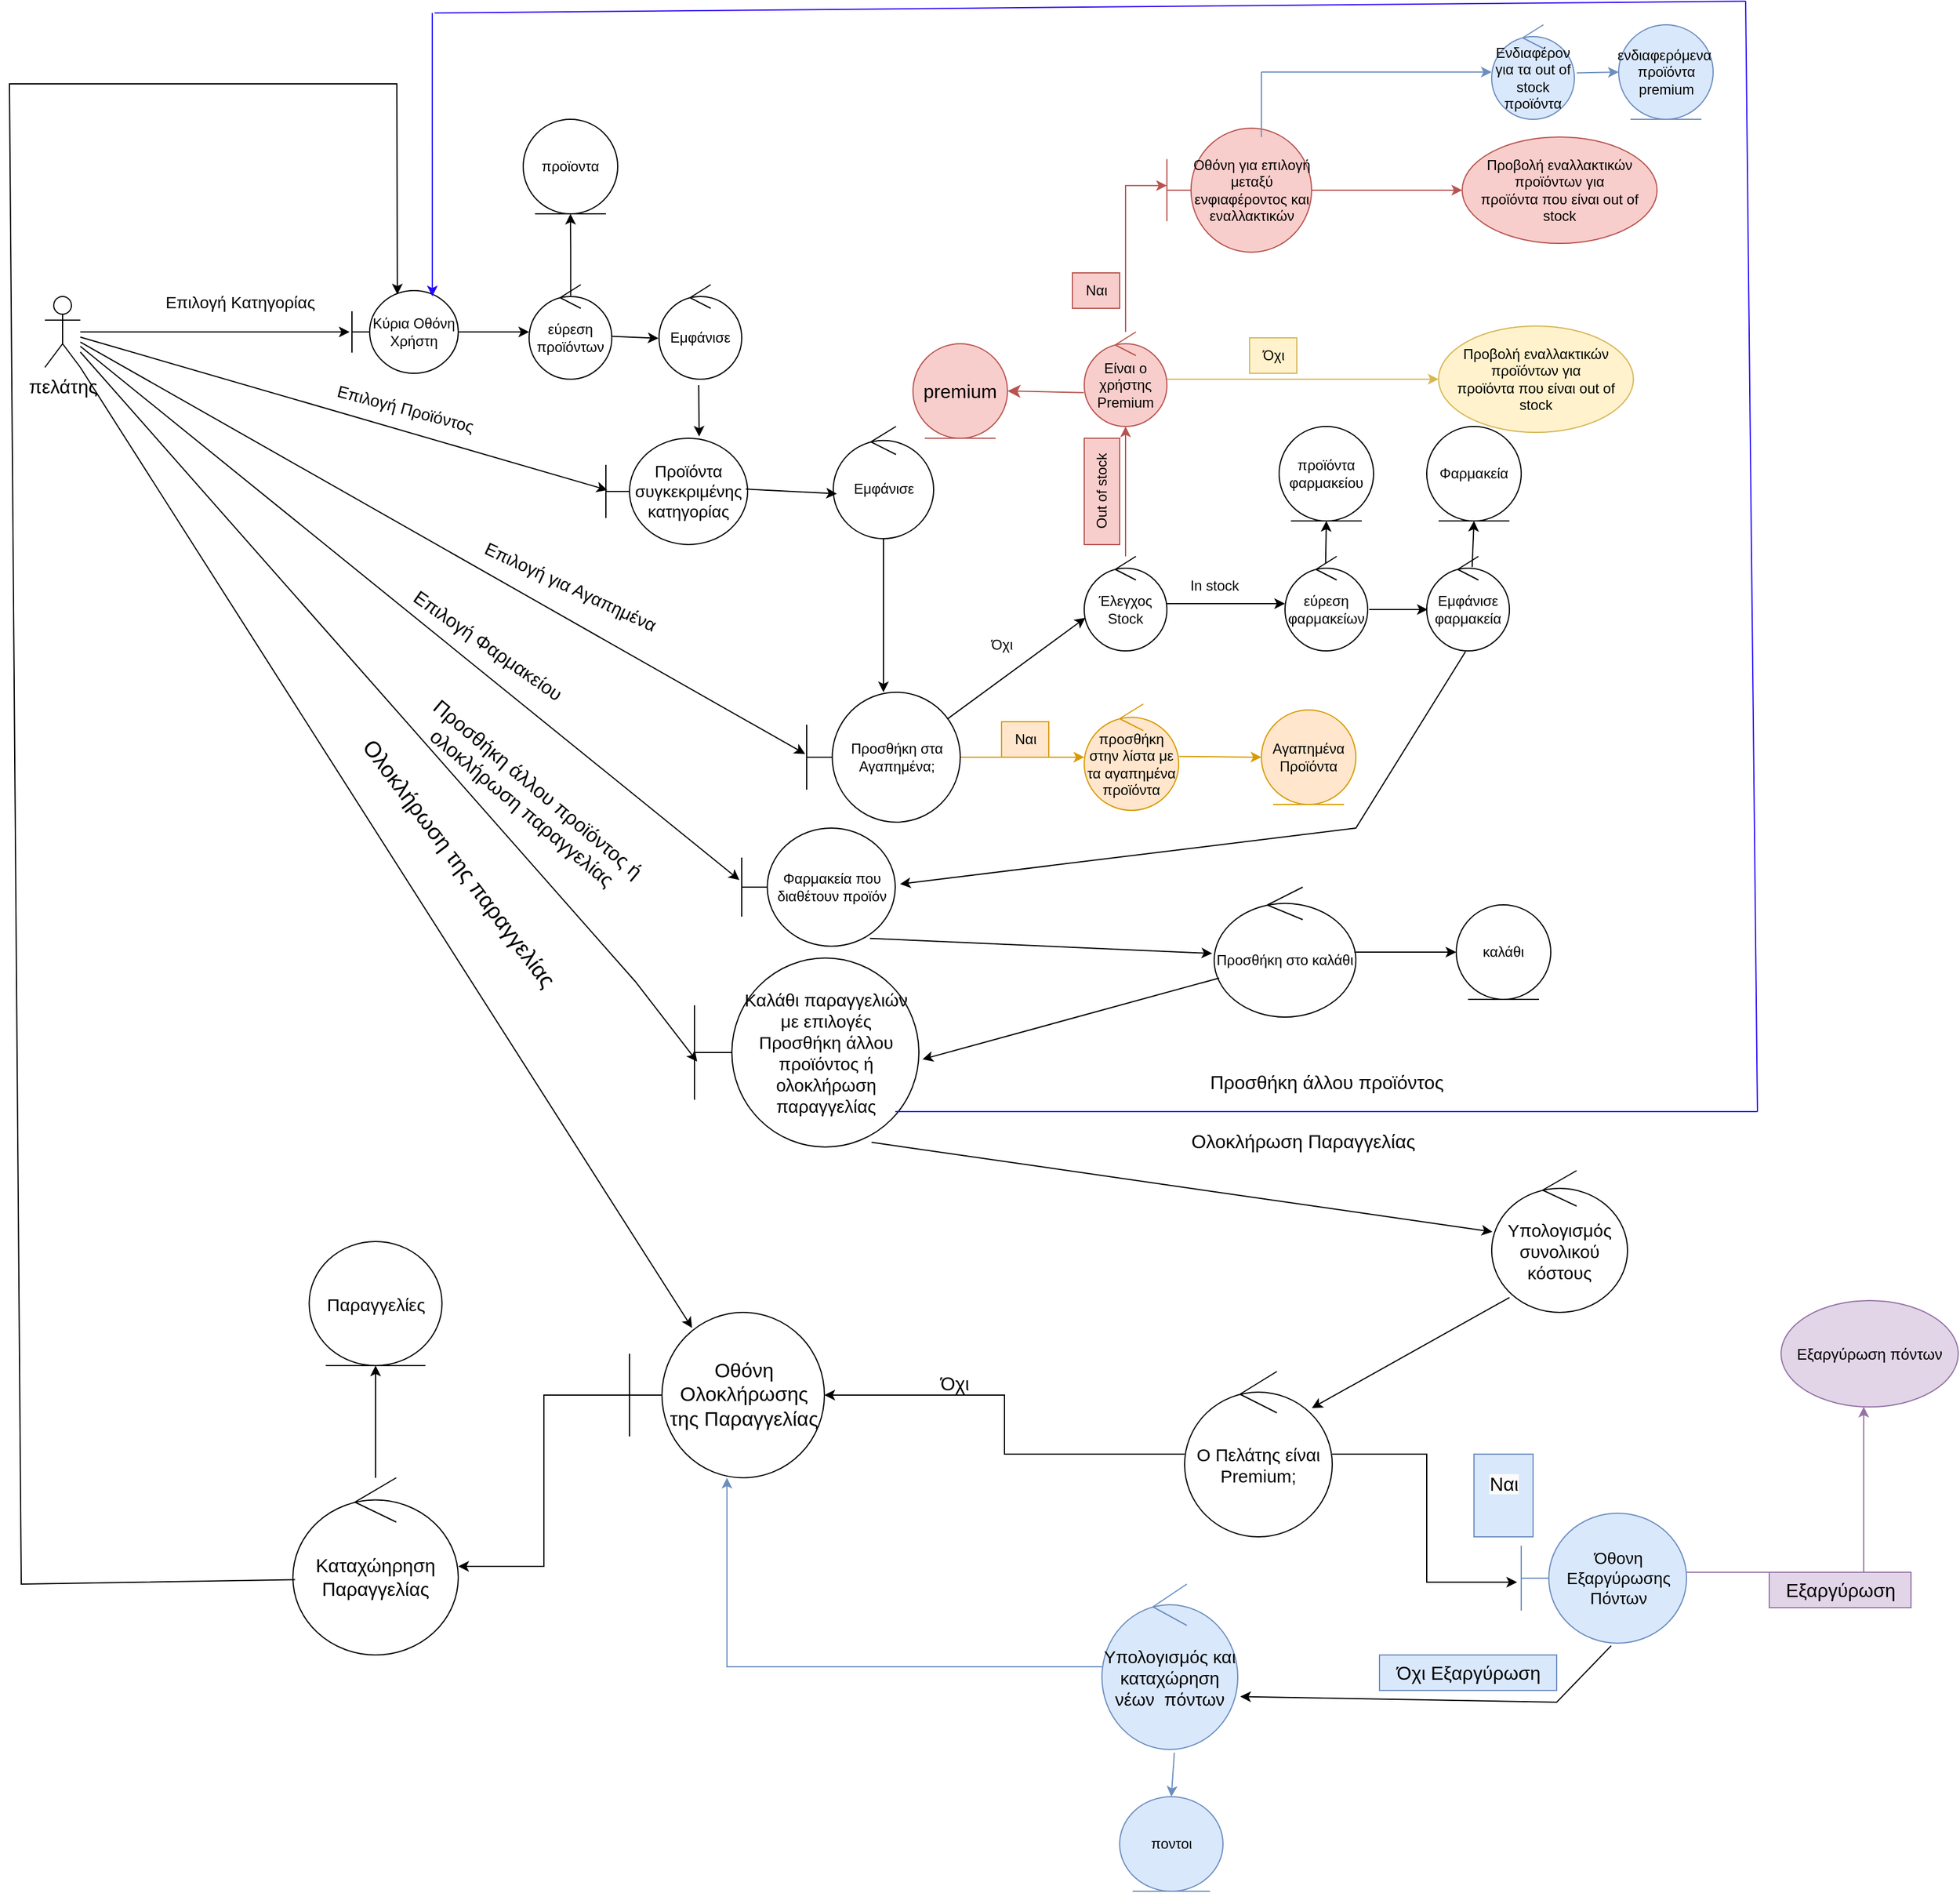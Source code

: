 <mxfile version="21.2.8" type="device">
  <diagram name="Page-1" id="8gLKjmXoiUkpDS6-KEee">
    <mxGraphModel dx="1036" dy="1706" grid="1" gridSize="10" guides="1" tooltips="1" connect="1" arrows="1" fold="1" page="1" pageScale="1" pageWidth="850" pageHeight="1100" math="0" shadow="0">
      <root>
        <mxCell id="0" />
        <mxCell id="1" parent="0" />
        <mxCell id="7J8SJTc09jxHJSIJmYuL-5" style="edgeStyle=orthogonalEdgeStyle;rounded=0;orthogonalLoop=1;jettySize=auto;html=1;entryX=-0.022;entryY=0.5;entryDx=0;entryDy=0;entryPerimeter=0;" parent="1" source="0mSsdc6eGmOm2Ww2mC35-1" target="0mSsdc6eGmOm2Ww2mC35-2" edge="1">
          <mxGeometry relative="1" as="geometry" />
        </mxCell>
        <mxCell id="0mSsdc6eGmOm2Ww2mC35-1" value="πελάτης" style="shape=umlActor;verticalLabelPosition=bottom;verticalAlign=top;html=1;fontSize=16;" parent="1" vertex="1">
          <mxGeometry x="50" y="-210" width="30" height="60" as="geometry" />
        </mxCell>
        <mxCell id="7J8SJTc09jxHJSIJmYuL-10" style="edgeStyle=orthogonalEdgeStyle;rounded=0;orthogonalLoop=1;jettySize=auto;html=1;" parent="1" source="0mSsdc6eGmOm2Ww2mC35-2" target="xR1nce2HqQ5jS7PvhJd9-1" edge="1">
          <mxGeometry relative="1" as="geometry" />
        </mxCell>
        <mxCell id="0mSsdc6eGmOm2Ww2mC35-2" value="Κύρια Οθόνη Χρήστη" style="shape=umlBoundary;whiteSpace=wrap;html=1;" parent="1" vertex="1">
          <mxGeometry x="310" y="-215" width="90" height="70" as="geometry" />
        </mxCell>
        <mxCell id="0mSsdc6eGmOm2Ww2mC35-4" value="Επιλογή Κατηγορίας" style="text;html=1;align=center;verticalAlign=middle;resizable=0;points=[];autosize=1;strokeColor=none;fillColor=none;fontSize=14;" parent="1" vertex="1">
          <mxGeometry x="140" y="-220" width="150" height="30" as="geometry" />
        </mxCell>
        <mxCell id="7J8SJTc09jxHJSIJmYuL-12" style="edgeStyle=orthogonalEdgeStyle;rounded=0;orthogonalLoop=1;jettySize=auto;html=1;entryX=0.5;entryY=1;entryDx=0;entryDy=0;exitX=0.503;exitY=0.117;exitDx=0;exitDy=0;exitPerimeter=0;" parent="1" source="xR1nce2HqQ5jS7PvhJd9-1" target="0mSsdc6eGmOm2Ww2mC35-24" edge="1">
          <mxGeometry relative="1" as="geometry" />
        </mxCell>
        <mxCell id="0mSsdc6eGmOm2Ww2mC35-5" value="Εμφάνισε" style="ellipse;shape=umlControl;whiteSpace=wrap;html=1;" parent="1" vertex="1">
          <mxGeometry x="570" y="-220" width="70" height="80" as="geometry" />
        </mxCell>
        <mxCell id="0mSsdc6eGmOm2Ww2mC35-9" value="Προϊόντα συγκεκριμένης&lt;br style=&quot;border-color: var(--border-color); font-size: 14px;&quot;&gt;&lt;span style=&quot;font-size: 14px;&quot;&gt;κατηγορίας&lt;/span&gt;" style="shape=umlBoundary;whiteSpace=wrap;html=1;fontSize=14;" parent="1" vertex="1">
          <mxGeometry x="525" y="-90" width="120" height="90" as="geometry" />
        </mxCell>
        <mxCell id="7J8SJTc09jxHJSIJmYuL-42" style="edgeStyle=orthogonalEdgeStyle;rounded=0;orthogonalLoop=1;jettySize=auto;html=1;" parent="1" source="0mSsdc6eGmOm2Ww2mC35-15" target="xR1nce2HqQ5jS7PvhJd9-3" edge="1">
          <mxGeometry relative="1" as="geometry" />
        </mxCell>
        <mxCell id="7J8SJTc09jxHJSIJmYuL-48" style="edgeStyle=orthogonalEdgeStyle;rounded=0;orthogonalLoop=1;jettySize=auto;html=1;fillColor=#f8cecc;strokeColor=#b85450;" parent="1" source="0mSsdc6eGmOm2Ww2mC35-15" target="7J8SJTc09jxHJSIJmYuL-47" edge="1">
          <mxGeometry relative="1" as="geometry" />
        </mxCell>
        <mxCell id="0mSsdc6eGmOm2Ww2mC35-15" value="Έλεγχος Stock&lt;br&gt;" style="ellipse;shape=umlControl;whiteSpace=wrap;html=1;" parent="1" vertex="1">
          <mxGeometry x="930" y="10" width="70" height="80" as="geometry" />
        </mxCell>
        <mxCell id="0mSsdc6eGmOm2Ww2mC35-24" value="προϊοντα" style="ellipse;shape=umlEntity;whiteSpace=wrap;html=1;" parent="1" vertex="1">
          <mxGeometry x="455" y="-360" width="80" height="80" as="geometry" />
        </mxCell>
        <mxCell id="0mSsdc6eGmOm2Ww2mC35-28" value="Προσθήκη στο καλάθι" style="ellipse;shape=umlControl;whiteSpace=wrap;html=1;" parent="1" vertex="1">
          <mxGeometry x="1040" y="290" width="120" height="110" as="geometry" />
        </mxCell>
        <mxCell id="0mSsdc6eGmOm2Ww2mC35-61" value="Ναι" style="text;html=1;align=center;verticalAlign=middle;resizable=0;points=[];autosize=1;strokeColor=#d79b00;fillColor=#ffe6cc;" parent="1" vertex="1">
          <mxGeometry x="860" y="150" width="40" height="30" as="geometry" />
        </mxCell>
        <mxCell id="0mSsdc6eGmOm2Ww2mC35-95" value="Εξαργύρωση πόντων" style="ellipse;whiteSpace=wrap;html=1;fontSize=13;fillColor=#e1d5e7;strokeColor=#9673a6;" parent="1" vertex="1">
          <mxGeometry x="1520" y="640" width="150" height="90" as="geometry" />
        </mxCell>
        <mxCell id="7J8SJTc09jxHJSIJmYuL-30" style="edgeStyle=orthogonalEdgeStyle;rounded=0;orthogonalLoop=1;jettySize=auto;html=1;" parent="1" source="0mSsdc6eGmOm2Ww2mC35-108" target="7J8SJTc09jxHJSIJmYuL-24" edge="1">
          <mxGeometry relative="1" as="geometry" />
        </mxCell>
        <mxCell id="0mSsdc6eGmOm2Ww2mC35-108" value="Εμφάνισε" style="ellipse;shape=umlControl;whiteSpace=wrap;html=1;" parent="1" vertex="1">
          <mxGeometry x="717.5" y="-100" width="85" height="95" as="geometry" />
        </mxCell>
        <mxCell id="7J8SJTc09jxHJSIJmYuL-20" value="" style="endArrow=classic;html=1;rounded=0;entryX=0.01;entryY=0.487;entryDx=0;entryDy=0;entryPerimeter=0;" parent="1" source="0mSsdc6eGmOm2Ww2mC35-1" target="0mSsdc6eGmOm2Ww2mC35-9" edge="1">
          <mxGeometry width="50" height="50" relative="1" as="geometry">
            <mxPoint x="460" as="sourcePoint" />
            <mxPoint x="510" y="-50" as="targetPoint" />
          </mxGeometry>
        </mxCell>
        <mxCell id="7J8SJTc09jxHJSIJmYuL-21" value="Επιλογή&amp;nbsp;Προϊόντος&lt;br style=&quot;font-size: 14px;&quot;&gt;" style="text;html=1;align=center;verticalAlign=middle;resizable=0;points=[];autosize=1;strokeColor=none;fillColor=none;rotation=15;fontSize=14;" parent="1" vertex="1">
          <mxGeometry x="285" y="-130" width="140" height="30" as="geometry" />
        </mxCell>
        <mxCell id="7J8SJTc09jxHJSIJmYuL-33" style="edgeStyle=orthogonalEdgeStyle;rounded=0;orthogonalLoop=1;jettySize=auto;html=1;fillColor=#ffe6cc;strokeColor=#d79b00;" parent="1" source="7J8SJTc09jxHJSIJmYuL-24" target="n6lTm7n-ACGcEFzcFkht-1" edge="1">
          <mxGeometry relative="1" as="geometry">
            <mxPoint x="920" y="182.5" as="targetPoint" />
          </mxGeometry>
        </mxCell>
        <mxCell id="7J8SJTc09jxHJSIJmYuL-24" value="Προσθήκη στα Αγαπημένα;" style="shape=umlBoundary;whiteSpace=wrap;html=1;" parent="1" vertex="1">
          <mxGeometry x="695" y="125" width="130" height="110" as="geometry" />
        </mxCell>
        <mxCell id="7J8SJTc09jxHJSIJmYuL-31" value="" style="endArrow=classic;html=1;rounded=0;entryX=-0.01;entryY=0.475;entryDx=0;entryDy=0;entryPerimeter=0;" parent="1" source="0mSsdc6eGmOm2Ww2mC35-1" target="7J8SJTc09jxHJSIJmYuL-24" edge="1">
          <mxGeometry width="50" height="50" relative="1" as="geometry">
            <mxPoint x="500" y="200" as="sourcePoint" />
            <mxPoint x="550" y="150" as="targetPoint" />
          </mxGeometry>
        </mxCell>
        <mxCell id="7J8SJTc09jxHJSIJmYuL-32" value="Επιλογή για Αγαπημένα" style="text;html=1;align=center;verticalAlign=middle;resizable=0;points=[];autosize=1;strokeColor=none;fillColor=none;rotation=25;fontSize=15;" parent="1" vertex="1">
          <mxGeometry x="405" y="20" width="180" height="30" as="geometry" />
        </mxCell>
        <mxCell id="7J8SJTc09jxHJSIJmYuL-35" value="" style="endArrow=classic;html=1;rounded=0;entryX=0.014;entryY=0.65;entryDx=0;entryDy=0;entryPerimeter=0;exitX=0.92;exitY=0.203;exitDx=0;exitDy=0;exitPerimeter=0;" parent="1" source="7J8SJTc09jxHJSIJmYuL-24" target="0mSsdc6eGmOm2Ww2mC35-15" edge="1">
          <mxGeometry width="50" height="50" relative="1" as="geometry">
            <mxPoint x="805" y="100" as="sourcePoint" />
            <mxPoint x="855" y="50" as="targetPoint" />
          </mxGeometry>
        </mxCell>
        <mxCell id="7J8SJTc09jxHJSIJmYuL-39" value="Όχι&lt;br&gt;" style="text;html=1;align=center;verticalAlign=middle;resizable=0;points=[];autosize=1;strokeColor=none;fillColor=none;" parent="1" vertex="1">
          <mxGeometry x="840" y="70" width="40" height="30" as="geometry" />
        </mxCell>
        <mxCell id="7J8SJTc09jxHJSIJmYuL-41" value="Εμφάνισε φαρμακεία" style="ellipse;shape=umlControl;whiteSpace=wrap;html=1;" parent="1" vertex="1">
          <mxGeometry x="1220" y="10" width="70" height="80" as="geometry" />
        </mxCell>
        <mxCell id="7J8SJTc09jxHJSIJmYuL-43" value="In stock&lt;br&gt;" style="text;html=1;align=center;verticalAlign=middle;resizable=0;points=[];autosize=1;strokeColor=none;fillColor=none;" parent="1" vertex="1">
          <mxGeometry x="1010" y="20" width="60" height="30" as="geometry" />
        </mxCell>
        <mxCell id="7J8SJTc09jxHJSIJmYuL-44" value="Φαρμακεία" style="ellipse;shape=umlEntity;whiteSpace=wrap;html=1;" parent="1" vertex="1">
          <mxGeometry x="1220" y="-100" width="80" height="80" as="geometry" />
        </mxCell>
        <mxCell id="7J8SJTc09jxHJSIJmYuL-51" style="edgeStyle=orthogonalEdgeStyle;rounded=0;orthogonalLoop=1;jettySize=auto;html=1;entryX=0;entryY=0.463;entryDx=0;entryDy=0;entryPerimeter=0;fillColor=#f8cecc;strokeColor=#b85450;" parent="1" source="7J8SJTc09jxHJSIJmYuL-47" target="7J8SJTc09jxHJSIJmYuL-50" edge="1">
          <mxGeometry relative="1" as="geometry" />
        </mxCell>
        <mxCell id="7J8SJTc09jxHJSIJmYuL-60" style="edgeStyle=orthogonalEdgeStyle;rounded=0;orthogonalLoop=1;jettySize=auto;html=1;fillColor=#fff2cc;strokeColor=#d6b656;" parent="1" source="7J8SJTc09jxHJSIJmYuL-47" target="7J8SJTc09jxHJSIJmYuL-59" edge="1">
          <mxGeometry relative="1" as="geometry" />
        </mxCell>
        <mxCell id="7J8SJTc09jxHJSIJmYuL-47" value="Είναι ο χρήστης Premium" style="ellipse;shape=umlControl;whiteSpace=wrap;html=1;fillColor=#f8cecc;strokeColor=#b85450;" parent="1" vertex="1">
          <mxGeometry x="930" y="-180" width="70" height="80" as="geometry" />
        </mxCell>
        <mxCell id="7J8SJTc09jxHJSIJmYuL-49" value="Out of stock" style="text;html=1;align=center;verticalAlign=middle;resizable=0;points=[];autosize=1;strokeColor=#b85450;fillColor=#f8cecc;rotation=-90;" parent="1" vertex="1">
          <mxGeometry x="900" y="-60" width="90" height="30" as="geometry" />
        </mxCell>
        <mxCell id="7J8SJTc09jxHJSIJmYuL-54" style="edgeStyle=orthogonalEdgeStyle;rounded=0;orthogonalLoop=1;jettySize=auto;html=1;entryX=0;entryY=0.5;entryDx=0;entryDy=0;fillColor=#f8cecc;strokeColor=#b85450;" parent="1" source="7J8SJTc09jxHJSIJmYuL-50" target="7J8SJTc09jxHJSIJmYuL-53" edge="1">
          <mxGeometry relative="1" as="geometry" />
        </mxCell>
        <mxCell id="7J8SJTc09jxHJSIJmYuL-50" value="Οθόνη για επιλογή μεταξύ ενφιαφέροντος και εναλλακτικών" style="shape=umlBoundary;whiteSpace=wrap;html=1;fillColor=#f8cecc;strokeColor=#b85450;" parent="1" vertex="1">
          <mxGeometry x="1000" y="-352.5" width="122.5" height="105" as="geometry" />
        </mxCell>
        <mxCell id="7J8SJTc09jxHJSIJmYuL-52" value="Ναι" style="text;html=1;align=center;verticalAlign=middle;resizable=0;points=[];autosize=1;strokeColor=#b85450;fillColor=#f8cecc;" parent="1" vertex="1">
          <mxGeometry x="920" y="-230" width="40" height="30" as="geometry" />
        </mxCell>
        <mxCell id="7J8SJTc09jxHJSIJmYuL-53" value="Προβολή εναλλακτικών προϊόντων για&lt;br style=&quot;border-color: var(--border-color);&quot;&gt;προϊόντα που είναι out of stock" style="ellipse;whiteSpace=wrap;html=1;fillColor=#f8cecc;strokeColor=#b85450;" parent="1" vertex="1">
          <mxGeometry x="1250" y="-345" width="165" height="90" as="geometry" />
        </mxCell>
        <mxCell id="7J8SJTc09jxHJSIJmYuL-57" value="" style="endArrow=none;html=1;rounded=0;fillColor=#dae8fc;strokeColor=#6c8ebf;" parent="1" edge="1">
          <mxGeometry width="50" height="50" relative="1" as="geometry">
            <mxPoint x="1080" y="-345" as="sourcePoint" />
            <mxPoint x="1080" y="-400" as="targetPoint" />
          </mxGeometry>
        </mxCell>
        <mxCell id="7J8SJTc09jxHJSIJmYuL-58" value="" style="endArrow=classic;html=1;rounded=0;fillColor=#dae8fc;strokeColor=#6c8ebf;" parent="1" target="T75gUlF7wJZv2YJE5uCx-1" edge="1">
          <mxGeometry width="50" height="50" relative="1" as="geometry">
            <mxPoint x="1080" y="-400" as="sourcePoint" />
            <mxPoint x="1260" y="-400" as="targetPoint" />
          </mxGeometry>
        </mxCell>
        <mxCell id="7J8SJTc09jxHJSIJmYuL-59" value="Προβολή εναλλακτικών προϊόντων για&lt;br style=&quot;border-color: var(--border-color);&quot;&gt;προϊόντα που είναι out of stock" style="ellipse;whiteSpace=wrap;html=1;fillColor=#fff2cc;strokeColor=#d6b656;" parent="1" vertex="1">
          <mxGeometry x="1230" y="-185" width="165" height="90" as="geometry" />
        </mxCell>
        <mxCell id="7J8SJTc09jxHJSIJmYuL-61" value="Όχι&lt;br&gt;" style="text;html=1;align=center;verticalAlign=middle;resizable=0;points=[];autosize=1;strokeColor=#d6b656;fillColor=#fff2cc;" parent="1" vertex="1">
          <mxGeometry x="1070" y="-175" width="40" height="30" as="geometry" />
        </mxCell>
        <mxCell id="7J8SJTc09jxHJSIJmYuL-63" value="Φαρμακεία που διαθέτουν&amp;nbsp;προϊόν" style="shape=umlBoundary;whiteSpace=wrap;html=1;" parent="1" vertex="1">
          <mxGeometry x="640" y="240" width="130" height="100" as="geometry" />
        </mxCell>
        <mxCell id="7J8SJTc09jxHJSIJmYuL-64" value="" style="endArrow=classic;html=1;rounded=0;entryX=-0.015;entryY=0.44;entryDx=0;entryDy=0;entryPerimeter=0;" parent="1" source="0mSsdc6eGmOm2Ww2mC35-1" target="7J8SJTc09jxHJSIJmYuL-63" edge="1">
          <mxGeometry width="50" height="50" relative="1" as="geometry">
            <mxPoint x="670" y="90" as="sourcePoint" />
            <mxPoint x="720" y="40" as="targetPoint" />
          </mxGeometry>
        </mxCell>
        <mxCell id="7J8SJTc09jxHJSIJmYuL-65" value="Επιλογή Φαρμακείου" style="text;html=1;align=center;verticalAlign=middle;resizable=0;points=[];autosize=1;strokeColor=none;fillColor=none;rotation=35;fontSize=16;" parent="1" vertex="1">
          <mxGeometry x="340" y="70" width="170" height="30" as="geometry" />
        </mxCell>
        <mxCell id="7J8SJTc09jxHJSIJmYuL-69" value="" style="endArrow=classic;html=1;rounded=0;entryX=-0.014;entryY=0.51;entryDx=0;entryDy=0;entryPerimeter=0;exitX=0.835;exitY=0.934;exitDx=0;exitDy=0;exitPerimeter=0;" parent="1" source="7J8SJTc09jxHJSIJmYuL-63" target="0mSsdc6eGmOm2Ww2mC35-28" edge="1">
          <mxGeometry width="50" height="50" relative="1" as="geometry">
            <mxPoint x="670" y="510" as="sourcePoint" />
            <mxPoint x="720" y="460" as="targetPoint" />
          </mxGeometry>
        </mxCell>
        <mxCell id="7J8SJTc09jxHJSIJmYuL-70" value="&lt;font style=&quot;font-size: 15px;&quot;&gt;Καλάθι παραγγελιών με επιλογές&lt;br style=&quot;border-color: var(--border-color); font-size: 15px;&quot;&gt;&lt;span style=&quot;font-size: 15px;&quot;&gt;Προσθήκη άλλου προϊόντος ή&lt;/span&gt;&lt;br style=&quot;border-color: var(--border-color); font-size: 15px;&quot;&gt;&lt;span style=&quot;font-size: 15px;&quot;&gt;ολοκλήρωση παραγγελίας&lt;/span&gt;&lt;/font&gt;" style="shape=umlBoundary;whiteSpace=wrap;html=1;fontSize=15;" parent="1" vertex="1">
          <mxGeometry x="600" y="350" width="190" height="160" as="geometry" />
        </mxCell>
        <mxCell id="7J8SJTc09jxHJSIJmYuL-71" value="" style="endArrow=classic;html=1;rounded=0;entryX=0.012;entryY=0.548;entryDx=0;entryDy=0;entryPerimeter=0;" parent="1" source="0mSsdc6eGmOm2Ww2mC35-1" target="7J8SJTc09jxHJSIJmYuL-70" edge="1">
          <mxGeometry width="50" height="50" relative="1" as="geometry">
            <mxPoint x="670" y="80" as="sourcePoint" />
            <mxPoint x="720" y="30" as="targetPoint" />
            <Array as="points">
              <mxPoint x="550" y="370" />
            </Array>
          </mxGeometry>
        </mxCell>
        <mxCell id="7J8SJTc09jxHJSIJmYuL-72" value="Προσθήκη άλλου προϊόντος ή&lt;br style=&quot;border-color: var(--border-color); font-size: 17px;&quot;&gt;&lt;span style=&quot;font-size: 17px;&quot;&gt;ολοκλήρωση παραγγελίας&lt;/span&gt;" style="text;html=1;align=center;verticalAlign=middle;resizable=0;points=[];autosize=1;strokeColor=none;fillColor=none;rotation=40;fontSize=17;" parent="1" vertex="1">
          <mxGeometry x="335" y="190" width="250" height="50" as="geometry" />
        </mxCell>
        <mxCell id="7J8SJTc09jxHJSIJmYuL-73" value="" style="endArrow=classic;html=1;rounded=0;entryX=1.016;entryY=0.536;entryDx=0;entryDy=0;entryPerimeter=0;exitX=0.035;exitY=0.7;exitDx=0;exitDy=0;exitPerimeter=0;" parent="1" source="0mSsdc6eGmOm2Ww2mC35-28" target="7J8SJTc09jxHJSIJmYuL-70" edge="1">
          <mxGeometry width="50" height="50" relative="1" as="geometry">
            <mxPoint x="670" y="70" as="sourcePoint" />
            <mxPoint x="720" y="20" as="targetPoint" />
          </mxGeometry>
        </mxCell>
        <mxCell id="7J8SJTc09jxHJSIJmYuL-74" value="" style="endArrow=none;html=1;rounded=0;strokeColor=#0515f5;" parent="1" edge="1">
          <mxGeometry width="50" height="50" relative="1" as="geometry">
            <mxPoint x="770" y="480" as="sourcePoint" />
            <mxPoint x="1500" y="480" as="targetPoint" />
          </mxGeometry>
        </mxCell>
        <mxCell id="7J8SJTc09jxHJSIJmYuL-75" value="" style="endArrow=none;html=1;rounded=0;strokeColor=#2408fd;" parent="1" edge="1">
          <mxGeometry width="50" height="50" relative="1" as="geometry">
            <mxPoint x="1500" y="480" as="sourcePoint" />
            <mxPoint x="1490" y="-460" as="targetPoint" />
          </mxGeometry>
        </mxCell>
        <mxCell id="7J8SJTc09jxHJSIJmYuL-76" value="" style="endArrow=none;html=1;rounded=0;fillColor=#e1d5e7;strokeColor=#2d05f5;" parent="1" edge="1">
          <mxGeometry width="50" height="50" relative="1" as="geometry">
            <mxPoint x="380" y="-450" as="sourcePoint" />
            <mxPoint x="1490" y="-460" as="targetPoint" />
          </mxGeometry>
        </mxCell>
        <mxCell id="7J8SJTc09jxHJSIJmYuL-77" value="" style="endArrow=classic;html=1;rounded=0;entryX=0.756;entryY=0.069;entryDx=0;entryDy=0;entryPerimeter=0;strokeColor=#2408fd;" parent="1" target="0mSsdc6eGmOm2Ww2mC35-2" edge="1">
          <mxGeometry width="50" height="50" relative="1" as="geometry">
            <mxPoint x="378" y="-450" as="sourcePoint" />
            <mxPoint x="720" y="20" as="targetPoint" />
          </mxGeometry>
        </mxCell>
        <mxCell id="7J8SJTc09jxHJSIJmYuL-78" value="Προσθήκη άλλου προϊόντος" style="text;html=1;align=center;verticalAlign=middle;resizable=0;points=[];autosize=1;strokeColor=none;fillColor=none;rotation=0;fontSize=16;" parent="1" vertex="1">
          <mxGeometry x="1025" y="440" width="220" height="30" as="geometry" />
        </mxCell>
        <mxCell id="7J8SJTc09jxHJSIJmYuL-107" style="edgeStyle=orthogonalEdgeStyle;rounded=0;orthogonalLoop=1;jettySize=auto;html=1;" parent="1" source="7J8SJTc09jxHJSIJmYuL-79" target="7J8SJTc09jxHJSIJmYuL-106" edge="1">
          <mxGeometry relative="1" as="geometry" />
        </mxCell>
        <mxCell id="7J8SJTc09jxHJSIJmYuL-79" value="&lt;span style=&quot;font-size: 17px;&quot;&gt;Οθόνη Ολοκλήρωσης της Παραγγελίας&lt;/span&gt;" style="shape=umlBoundary;whiteSpace=wrap;html=1;fontSize=17;" parent="1" vertex="1">
          <mxGeometry x="545" y="650" width="165" height="140" as="geometry" />
        </mxCell>
        <mxCell id="7J8SJTc09jxHJSIJmYuL-81" value="&lt;font style=&quot;font-size: 15px;&quot;&gt;Υπολογισμός συνολικού κόστους&lt;/font&gt;" style="ellipse;shape=umlControl;whiteSpace=wrap;html=1;" parent="1" vertex="1">
          <mxGeometry x="1275" y="530" width="115" height="120" as="geometry" />
        </mxCell>
        <mxCell id="7J8SJTc09jxHJSIJmYuL-83" value="" style="endArrow=classic;html=1;rounded=0;exitX=0.789;exitY=0.975;exitDx=0;exitDy=0;exitPerimeter=0;" parent="1" source="7J8SJTc09jxHJSIJmYuL-70" target="7J8SJTc09jxHJSIJmYuL-81" edge="1">
          <mxGeometry width="50" height="50" relative="1" as="geometry">
            <mxPoint x="620" y="170" as="sourcePoint" />
            <mxPoint x="670" y="120" as="targetPoint" />
          </mxGeometry>
        </mxCell>
        <mxCell id="7J8SJTc09jxHJSIJmYuL-84" value="&lt;font style=&quot;font-size: 16px;&quot;&gt;Ολοκλήρωση Παραγγελίας&lt;/font&gt;" style="text;html=1;align=center;verticalAlign=middle;resizable=0;points=[];autosize=1;strokeColor=none;fillColor=none;rotation=0;" parent="1" vertex="1">
          <mxGeometry x="1010" y="490" width="210" height="30" as="geometry" />
        </mxCell>
        <mxCell id="7J8SJTc09jxHJSIJmYuL-95" style="edgeStyle=orthogonalEdgeStyle;rounded=0;orthogonalLoop=1;jettySize=auto;html=1;entryX=-0.025;entryY=0.531;entryDx=0;entryDy=0;entryPerimeter=0;" parent="1" source="7J8SJTc09jxHJSIJmYuL-85" target="7J8SJTc09jxHJSIJmYuL-94" edge="1">
          <mxGeometry relative="1" as="geometry" />
        </mxCell>
        <mxCell id="7J8SJTc09jxHJSIJmYuL-99" style="edgeStyle=orthogonalEdgeStyle;rounded=0;orthogonalLoop=1;jettySize=auto;html=1;" parent="1" source="7J8SJTc09jxHJSIJmYuL-85" target="7J8SJTc09jxHJSIJmYuL-79" edge="1">
          <mxGeometry relative="1" as="geometry" />
        </mxCell>
        <mxCell id="7J8SJTc09jxHJSIJmYuL-85" value="O Πελάτης είναι Premium;" style="ellipse;shape=umlControl;whiteSpace=wrap;html=1;fontSize=15;" parent="1" vertex="1">
          <mxGeometry x="1015" y="700" width="125" height="140" as="geometry" />
        </mxCell>
        <mxCell id="7J8SJTc09jxHJSIJmYuL-86" value="" style="endArrow=classic;html=1;rounded=0;entryX=0.862;entryY=0.221;entryDx=0;entryDy=0;entryPerimeter=0;exitX=0.131;exitY=0.895;exitDx=0;exitDy=0;exitPerimeter=0;" parent="1" source="7J8SJTc09jxHJSIJmYuL-81" target="7J8SJTc09jxHJSIJmYuL-85" edge="1">
          <mxGeometry width="50" height="50" relative="1" as="geometry">
            <mxPoint x="620" y="280" as="sourcePoint" />
            <mxPoint x="670" y="230" as="targetPoint" />
          </mxGeometry>
        </mxCell>
        <mxCell id="7J8SJTc09jxHJSIJmYuL-91" value="" style="endArrow=classic;html=1;rounded=0;exitX=1;exitY=1;exitDx=0;exitDy=0;exitPerimeter=0;entryX=0.321;entryY=0.094;entryDx=0;entryDy=0;entryPerimeter=0;" parent="1" source="0mSsdc6eGmOm2Ww2mC35-1" target="7J8SJTc09jxHJSIJmYuL-79" edge="1">
          <mxGeometry width="50" height="50" relative="1" as="geometry">
            <mxPoint x="620" y="280" as="sourcePoint" />
            <mxPoint x="670" y="230" as="targetPoint" />
          </mxGeometry>
        </mxCell>
        <mxCell id="7J8SJTc09jxHJSIJmYuL-93" value="Ολοκλήρωση της παραγγελίας" style="text;html=1;align=center;verticalAlign=middle;resizable=0;points=[];autosize=1;strokeColor=none;fillColor=none;rotation=53;fontSize=19;" parent="1" vertex="1">
          <mxGeometry x="260" y="250.0" width="280" height="40" as="geometry" />
        </mxCell>
        <mxCell id="7J8SJTc09jxHJSIJmYuL-97" style="edgeStyle=orthogonalEdgeStyle;rounded=0;orthogonalLoop=1;jettySize=auto;html=1;fillColor=#e1d5e7;strokeColor=#9673a6;" parent="1" source="7J8SJTc09jxHJSIJmYuL-94" target="0mSsdc6eGmOm2Ww2mC35-95" edge="1">
          <mxGeometry relative="1" as="geometry">
            <Array as="points">
              <mxPoint x="1590" y="870" />
            </Array>
          </mxGeometry>
        </mxCell>
        <mxCell id="7J8SJTc09jxHJSIJmYuL-94" value="&lt;span style=&quot;font-size: 14px;&quot;&gt;Όθονη Εξαργύρωσης Πόντων&lt;/span&gt;" style="shape=umlBoundary;whiteSpace=wrap;html=1;fillColor=#dae8fc;strokeColor=#6c8ebf;" parent="1" vertex="1">
          <mxGeometry x="1300" y="820" width="140" height="110" as="geometry" />
        </mxCell>
        <mxCell id="7J8SJTc09jxHJSIJmYuL-96" value="&#xa;&lt;span style=&quot;color: rgb(0, 0, 0); font-family: Helvetica; font-size: 16px; font-style: normal; font-variant-ligatures: normal; font-variant-caps: normal; font-weight: 400; letter-spacing: normal; orphans: 2; text-align: center; text-indent: 0px; text-transform: none; widows: 2; word-spacing: 0px; -webkit-text-stroke-width: 0px; background-color: rgb(251, 251, 251); text-decoration-thickness: initial; text-decoration-style: initial; text-decoration-color: initial; float: none; display: inline !important;&quot;&gt;Ναι&lt;/span&gt;&#xa;&#xa;" style="text;html=1;align=center;verticalAlign=middle;resizable=0;points=[];autosize=1;strokeColor=#6c8ebf;fillColor=#dae8fc;fontSize=16;" parent="1" vertex="1">
          <mxGeometry x="1260" y="770" width="50" height="70" as="geometry" />
        </mxCell>
        <mxCell id="7J8SJTc09jxHJSIJmYuL-98" value="&lt;font style=&quot;font-size: 16px;&quot;&gt;Εξαργύρωση&lt;/font&gt;" style="text;html=1;align=center;verticalAlign=middle;resizable=0;points=[];autosize=1;strokeColor=#9673a6;fillColor=#e1d5e7;rotation=0;" parent="1" vertex="1">
          <mxGeometry x="1510" y="870" width="120" height="30" as="geometry" />
        </mxCell>
        <mxCell id="7J8SJTc09jxHJSIJmYuL-100" value="Όχι" style="text;html=1;align=center;verticalAlign=middle;resizable=0;points=[];autosize=1;strokeColor=none;fillColor=none;fontSize=16;" parent="1" vertex="1">
          <mxGeometry x="795" y="695" width="50" height="30" as="geometry" />
        </mxCell>
        <mxCell id="7J8SJTc09jxHJSIJmYuL-105" style="edgeStyle=orthogonalEdgeStyle;rounded=0;orthogonalLoop=1;jettySize=auto;html=1;fillColor=#dae8fc;strokeColor=#6c8ebf;" parent="1" source="7J8SJTc09jxHJSIJmYuL-101" target="7J8SJTc09jxHJSIJmYuL-79" edge="1">
          <mxGeometry relative="1" as="geometry" />
        </mxCell>
        <mxCell id="7J8SJTc09jxHJSIJmYuL-101" value="Υπολογισμός και καταχώρηση νέων&amp;nbsp; πόντων" style="ellipse;shape=umlControl;whiteSpace=wrap;html=1;fontSize=15;fillColor=#dae8fc;strokeColor=#6c8ebf;" parent="1" vertex="1">
          <mxGeometry x="945" y="880" width="115" height="140" as="geometry" />
        </mxCell>
        <mxCell id="7J8SJTc09jxHJSIJmYuL-103" value="" style="endArrow=classic;html=1;rounded=0;entryX=1.018;entryY=0.68;entryDx=0;entryDy=0;entryPerimeter=0;exitX=0.544;exitY=1.02;exitDx=0;exitDy=0;exitPerimeter=0;" parent="1" source="7J8SJTc09jxHJSIJmYuL-94" target="7J8SJTc09jxHJSIJmYuL-101" edge="1">
          <mxGeometry width="50" height="50" relative="1" as="geometry">
            <mxPoint x="520" y="970" as="sourcePoint" />
            <mxPoint x="570" y="920" as="targetPoint" />
            <Array as="points">
              <mxPoint x="1330" y="980" />
            </Array>
          </mxGeometry>
        </mxCell>
        <mxCell id="7J8SJTc09jxHJSIJmYuL-104" value="&lt;font style=&quot;font-size: 16px;&quot;&gt;Όχι Εξαργύρωση&lt;/font&gt;" style="text;html=1;align=center;verticalAlign=middle;resizable=0;points=[];autosize=1;strokeColor=#6c8ebf;fillColor=#dae8fc;rotation=0;" parent="1" vertex="1">
          <mxGeometry x="1180" y="940" width="150" height="30" as="geometry" />
        </mxCell>
        <mxCell id="7J8SJTc09jxHJSIJmYuL-109" style="edgeStyle=orthogonalEdgeStyle;rounded=0;orthogonalLoop=1;jettySize=auto;html=1;" parent="1" source="7J8SJTc09jxHJSIJmYuL-106" target="7J8SJTc09jxHJSIJmYuL-108" edge="1">
          <mxGeometry relative="1" as="geometry" />
        </mxCell>
        <mxCell id="7J8SJTc09jxHJSIJmYuL-106" value="Καταχώηρηση Παραγγελίας" style="ellipse;shape=umlControl;whiteSpace=wrap;html=1;fontSize=16;" parent="1" vertex="1">
          <mxGeometry x="260" y="790" width="140" height="150" as="geometry" />
        </mxCell>
        <mxCell id="7J8SJTc09jxHJSIJmYuL-108" value="&lt;font style=&quot;font-size: 15px;&quot;&gt;Παραγγελίες&lt;/font&gt;" style="ellipse;shape=umlEntity;whiteSpace=wrap;html=1;" parent="1" vertex="1">
          <mxGeometry x="273.75" y="590" width="112.5" height="105" as="geometry" />
        </mxCell>
        <mxCell id="v3bIDm9uozYSWbY9ADvY-3" value="" style="endArrow=classic;html=1;rounded=0;exitX=0.48;exitY=1.063;exitDx=0;exitDy=0;exitPerimeter=0;entryX=0.658;entryY=-0.016;entryDx=0;entryDy=0;entryPerimeter=0;" parent="1" source="0mSsdc6eGmOm2Ww2mC35-5" target="0mSsdc6eGmOm2Ww2mC35-9" edge="1">
          <mxGeometry width="50" height="50" relative="1" as="geometry">
            <mxPoint x="510" y="-40" as="sourcePoint" />
            <mxPoint x="560" y="-90" as="targetPoint" />
          </mxGeometry>
        </mxCell>
        <mxCell id="v3bIDm9uozYSWbY9ADvY-4" value="" style="endArrow=classic;html=1;rounded=0;entryX=0.037;entryY=0.6;entryDx=0;entryDy=0;entryPerimeter=0;exitX=0.988;exitY=0.478;exitDx=0;exitDy=0;exitPerimeter=0;" parent="1" source="0mSsdc6eGmOm2Ww2mC35-9" target="0mSsdc6eGmOm2Ww2mC35-108" edge="1">
          <mxGeometry width="50" height="50" relative="1" as="geometry">
            <mxPoint x="510" y="-40" as="sourcePoint" />
            <mxPoint x="560" y="-90" as="targetPoint" />
          </mxGeometry>
        </mxCell>
        <mxCell id="v3bIDm9uozYSWbY9ADvY-5" value="Αγαπημένα Προϊόντα" style="ellipse;shape=umlEntity;whiteSpace=wrap;html=1;fillColor=#ffe6cc;strokeColor=#d79b00;" parent="1" vertex="1">
          <mxGeometry x="1080" y="140" width="80" height="80" as="geometry" />
        </mxCell>
        <mxCell id="v3bIDm9uozYSWbY9ADvY-7" value="" style="endArrow=classic;html=1;rounded=0;exitX=0.469;exitY=1.008;exitDx=0;exitDy=0;exitPerimeter=0;entryX=1.031;entryY=0.474;entryDx=0;entryDy=0;entryPerimeter=0;" parent="1" source="7J8SJTc09jxHJSIJmYuL-41" target="7J8SJTc09jxHJSIJmYuL-63" edge="1">
          <mxGeometry width="50" height="50" relative="1" as="geometry">
            <mxPoint x="820" y="160" as="sourcePoint" />
            <mxPoint x="870" y="110" as="targetPoint" />
            <Array as="points">
              <mxPoint x="1160" y="240" />
            </Array>
          </mxGeometry>
        </mxCell>
        <mxCell id="v3bIDm9uozYSWbY9ADvY-8" value="" style="endArrow=classic;html=1;rounded=0;exitX=0.013;exitY=0.575;exitDx=0;exitDy=0;exitPerimeter=0;entryX=0.427;entryY=0.046;entryDx=0;entryDy=0;entryPerimeter=0;" parent="1" source="7J8SJTc09jxHJSIJmYuL-106" target="0mSsdc6eGmOm2Ww2mC35-2" edge="1">
          <mxGeometry width="50" height="50" relative="1" as="geometry">
            <mxPoint x="420" y="860" as="sourcePoint" />
            <mxPoint x="470" y="810" as="targetPoint" />
            <Array as="points">
              <mxPoint x="30" y="880" />
              <mxPoint x="20" y="-390" />
              <mxPoint x="348" y="-390" />
            </Array>
          </mxGeometry>
        </mxCell>
        <mxCell id="n6lTm7n-ACGcEFzcFkht-1" value="προσθήκη στην λίστα με τα αγαπημένα προϊόντα" style="ellipse;shape=umlControl;whiteSpace=wrap;html=1;fillColor=#ffe6cc;strokeColor=#d79b00;" parent="1" vertex="1">
          <mxGeometry x="930" y="135" width="80" height="90" as="geometry" />
        </mxCell>
        <mxCell id="n6lTm7n-ACGcEFzcFkht-2" value="" style="endArrow=classic;html=1;rounded=0;entryX=0;entryY=0.5;entryDx=0;entryDy=0;exitX=1.005;exitY=0.493;exitDx=0;exitDy=0;exitPerimeter=0;fillColor=#ffe6cc;strokeColor=#d79b00;" parent="1" source="n6lTm7n-ACGcEFzcFkht-1" target="v3bIDm9uozYSWbY9ADvY-5" edge="1">
          <mxGeometry width="50" height="50" relative="1" as="geometry">
            <mxPoint x="900" y="220" as="sourcePoint" />
            <mxPoint x="950" y="170" as="targetPoint" />
          </mxGeometry>
        </mxCell>
        <mxCell id="n6lTm7n-ACGcEFzcFkht-3" value="καλάθι" style="ellipse;shape=umlEntity;whiteSpace=wrap;html=1;" parent="1" vertex="1">
          <mxGeometry x="1245" y="305" width="80" height="80" as="geometry" />
        </mxCell>
        <mxCell id="n6lTm7n-ACGcEFzcFkht-4" value="" style="endArrow=classic;html=1;rounded=0;entryX=0;entryY=0.5;entryDx=0;entryDy=0;exitX=0.99;exitY=0.5;exitDx=0;exitDy=0;exitPerimeter=0;" parent="1" source="0mSsdc6eGmOm2Ww2mC35-28" target="n6lTm7n-ACGcEFzcFkht-3" edge="1">
          <mxGeometry width="50" height="50" relative="1" as="geometry">
            <mxPoint x="1040" y="420" as="sourcePoint" />
            <mxPoint x="1090" y="370" as="targetPoint" />
          </mxGeometry>
        </mxCell>
        <mxCell id="T75gUlF7wJZv2YJE5uCx-1" value="Ενδιαφέρον για τα out of stock προϊόντα" style="ellipse;shape=umlControl;whiteSpace=wrap;html=1;fillColor=#dae8fc;strokeColor=#6c8ebf;" parent="1" vertex="1">
          <mxGeometry x="1275" y="-440" width="70" height="80" as="geometry" />
        </mxCell>
        <mxCell id="SaXN_q6reavR_fE6upNC-1" value="premium" style="ellipse;shape=umlEntity;whiteSpace=wrap;html=1;fontSize=16;fillColor=#f8cecc;strokeColor=#b85450;" parent="1" vertex="1">
          <mxGeometry x="785" y="-170" width="80" height="80" as="geometry" />
        </mxCell>
        <mxCell id="SaXN_q6reavR_fE6upNC-2" value="" style="endArrow=classic;html=1;rounded=0;fontSize=12;startSize=8;endSize=8;curved=1;entryX=1;entryY=0.5;entryDx=0;entryDy=0;exitX=-0.006;exitY=0.642;exitDx=0;exitDy=0;exitPerimeter=0;fillColor=#f8cecc;strokeColor=#b85450;" parent="1" source="7J8SJTc09jxHJSIJmYuL-47" target="SaXN_q6reavR_fE6upNC-1" edge="1">
          <mxGeometry width="50" height="50" relative="1" as="geometry">
            <mxPoint x="820" y="-30" as="sourcePoint" />
            <mxPoint x="870" y="-80" as="targetPoint" />
          </mxGeometry>
        </mxCell>
        <mxCell id="K0IhqmVzDkswsgffTR6V-4" value="ενδιαφερόμενα&amp;nbsp;&lt;br&gt;προϊόντα&lt;br&gt;premium" style="ellipse;shape=umlEntity;whiteSpace=wrap;html=1;fillColor=#dae8fc;strokeColor=#6c8ebf;" parent="1" vertex="1">
          <mxGeometry x="1382.5" y="-440" width="80" height="80" as="geometry" />
        </mxCell>
        <mxCell id="K0IhqmVzDkswsgffTR6V-5" value="" style="endArrow=classic;html=1;rounded=0;entryX=0;entryY=0.5;entryDx=0;entryDy=0;exitX=1.029;exitY=0.51;exitDx=0;exitDy=0;exitPerimeter=0;fillColor=#dae8fc;strokeColor=#6c8ebf;" parent="1" source="T75gUlF7wJZv2YJE5uCx-1" target="K0IhqmVzDkswsgffTR6V-4" edge="1">
          <mxGeometry width="50" height="50" relative="1" as="geometry">
            <mxPoint x="1370" y="-230" as="sourcePoint" />
            <mxPoint x="1420" y="-280" as="targetPoint" />
          </mxGeometry>
        </mxCell>
        <mxCell id="K0IhqmVzDkswsgffTR6V-6" value="ποντοι" style="ellipse;shape=umlEntity;whiteSpace=wrap;html=1;fillColor=#dae8fc;strokeColor=#6c8ebf;" parent="1" vertex="1">
          <mxGeometry x="960" y="1060" width="87.5" height="80" as="geometry" />
        </mxCell>
        <mxCell id="K0IhqmVzDkswsgffTR6V-7" value="" style="endArrow=classic;html=1;rounded=0;entryX=0.5;entryY=0;entryDx=0;entryDy=0;exitX=0.533;exitY=1.019;exitDx=0;exitDy=0;exitPerimeter=0;fillColor=#dae8fc;strokeColor=#6c8ebf;" parent="1" source="7J8SJTc09jxHJSIJmYuL-101" target="K0IhqmVzDkswsgffTR6V-6" edge="1">
          <mxGeometry width="50" height="50" relative="1" as="geometry">
            <mxPoint x="930" y="880" as="sourcePoint" />
            <mxPoint x="980" y="830" as="targetPoint" />
            <Array as="points" />
          </mxGeometry>
        </mxCell>
        <mxCell id="xR1nce2HqQ5jS7PvhJd9-1" value="εύρεση&lt;br&gt;προϊόντων" style="ellipse;shape=umlControl;whiteSpace=wrap;html=1;" parent="1" vertex="1">
          <mxGeometry x="460" y="-220" width="70" height="80" as="geometry" />
        </mxCell>
        <mxCell id="xR1nce2HqQ5jS7PvhJd9-2" value="" style="endArrow=classic;html=1;rounded=0;entryX=-0.006;entryY=0.567;entryDx=0;entryDy=0;entryPerimeter=0;exitX=1.006;exitY=0.547;exitDx=0;exitDy=0;exitPerimeter=0;" parent="1" source="xR1nce2HqQ5jS7PvhJd9-1" target="0mSsdc6eGmOm2Ww2mC35-5" edge="1">
          <mxGeometry width="50" height="50" relative="1" as="geometry">
            <mxPoint x="500" y="-130" as="sourcePoint" />
            <mxPoint x="550" y="-180" as="targetPoint" />
          </mxGeometry>
        </mxCell>
        <mxCell id="xR1nce2HqQ5jS7PvhJd9-3" value="εύρεση&lt;br style=&quot;border-color: var(--border-color);&quot;&gt;φαρμακείων" style="ellipse;shape=umlControl;whiteSpace=wrap;html=1;" parent="1" vertex="1">
          <mxGeometry x="1100" y="10" width="70" height="80" as="geometry" />
        </mxCell>
        <mxCell id="xR1nce2HqQ5jS7PvhJd9-4" value="" style="endArrow=classic;html=1;rounded=0;entryX=0.011;entryY=0.562;entryDx=0;entryDy=0;entryPerimeter=0;exitX=1.017;exitY=0.562;exitDx=0;exitDy=0;exitPerimeter=0;" parent="1" source="xR1nce2HqQ5jS7PvhJd9-3" target="7J8SJTc09jxHJSIJmYuL-41" edge="1">
          <mxGeometry width="50" height="50" relative="1" as="geometry">
            <mxPoint x="1070" y="170" as="sourcePoint" />
            <mxPoint x="1120" y="120" as="targetPoint" />
          </mxGeometry>
        </mxCell>
        <mxCell id="xR1nce2HqQ5jS7PvhJd9-6" value="" style="endArrow=classic;html=1;rounded=0;entryX=0.5;entryY=1;entryDx=0;entryDy=0;exitX=0.549;exitY=0.112;exitDx=0;exitDy=0;exitPerimeter=0;" parent="1" source="7J8SJTc09jxHJSIJmYuL-41" target="7J8SJTc09jxHJSIJmYuL-44" edge="1">
          <mxGeometry width="50" height="50" relative="1" as="geometry">
            <mxPoint x="1070" y="170" as="sourcePoint" />
            <mxPoint x="1120" y="120" as="targetPoint" />
          </mxGeometry>
        </mxCell>
        <mxCell id="sZ6fa3_I7wjZyJOPC2Rw-1" value="προϊόντα φαρμακείου" style="ellipse;shape=umlEntity;whiteSpace=wrap;html=1;" vertex="1" parent="1">
          <mxGeometry x="1095" y="-100" width="80" height="80" as="geometry" />
        </mxCell>
        <mxCell id="sZ6fa3_I7wjZyJOPC2Rw-2" value="" style="endArrow=classic;html=1;rounded=0;entryX=0.5;entryY=1;entryDx=0;entryDy=0;exitX=0.491;exitY=0.073;exitDx=0;exitDy=0;exitPerimeter=0;" edge="1" parent="1" source="xR1nce2HqQ5jS7PvhJd9-3" target="sZ6fa3_I7wjZyJOPC2Rw-1">
          <mxGeometry width="50" height="50" relative="1" as="geometry">
            <mxPoint x="990" y="160" as="sourcePoint" />
            <mxPoint x="1040" y="110" as="targetPoint" />
          </mxGeometry>
        </mxCell>
      </root>
    </mxGraphModel>
  </diagram>
</mxfile>
